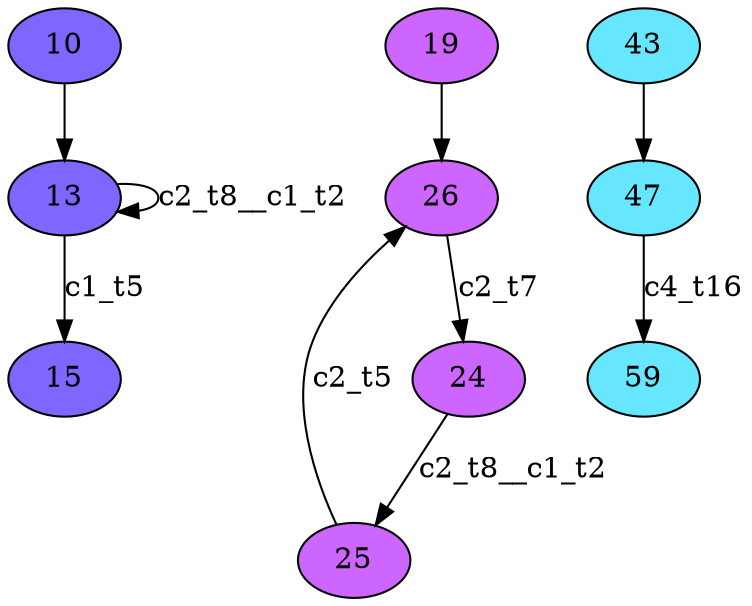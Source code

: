 digraph G {

  
  subgraph component1 {
10 [label="10" fillcolor="#7F66FF" style=filled];
13 [label="13" fillcolor="#7F66FF" style=filled];
15 [label="15" fillcolor="#7F66FF" style=filled];
13->15 [label="c1_t5" color=black ];
10->13 [label="" color=black ];
13->13 [label="c2_t8__c1_t2" color=black ];
  }
  subgraph component2 {
19 [label="19" fillcolor="#CC66FF" style=filled];
24 [label="24" fillcolor="#CC66FF" style=filled];
25 [label="25" fillcolor="#CC66FF" style=filled];
26 [label="26" fillcolor="#CC66FF" style=filled];
25->26 [label="c2_t5" color=black ];
26->24 [label="c2_t7" color=black ];
19->26 [label="" color=black ];
24->25 [label="c2_t8__c1_t2" color=black ];
  }
 
  
  subgraph component4 {
43 [label="43" fillcolor="#66E6FF" style=filled];
47 [label="47" fillcolor="#66E6FF" style=filled];
59 [label="59" fillcolor="#66E6FF" style=filled];
47->59 [label="c4_t16" color=black ];
43->47 [label="" color=black ];
  }
}
